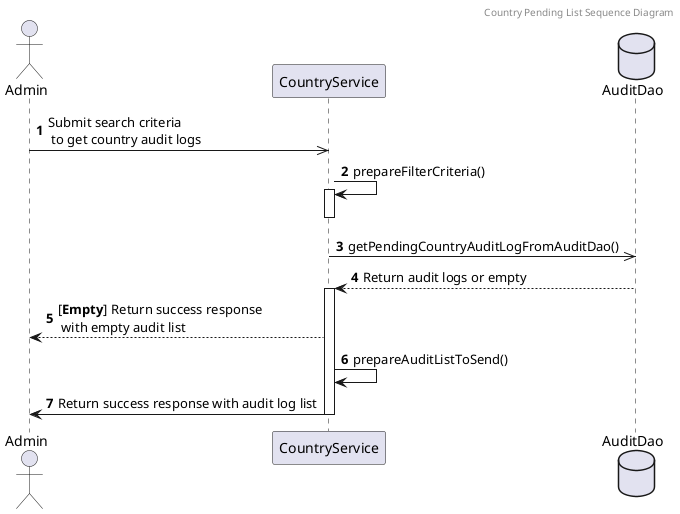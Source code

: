 @startuml
header Country Pending List Sequence Diagram
autonumber
actor Admin

participant CountryService
Database AuditDao

Admin ->> CountryService : Submit search criteria \n to get country audit logs

CountryService -> CountryService: prepareFilterCriteria()
activate CountryService

deactivate CountryService

CountryService->> AuditDao: getPendingCountryAuditLogFromAuditDao()
CountryService <-- AuditDao: Return audit logs or empty
activate CountryService
Admin <-- CountryService: [<b>Empty</b>] Return success response \n with empty audit list
CountryService -> CountryService: prepareAuditListToSend()
CountryService -> Admin: Return success response with audit log list
deactivate CountryService
deactivate CountryService
@enduml